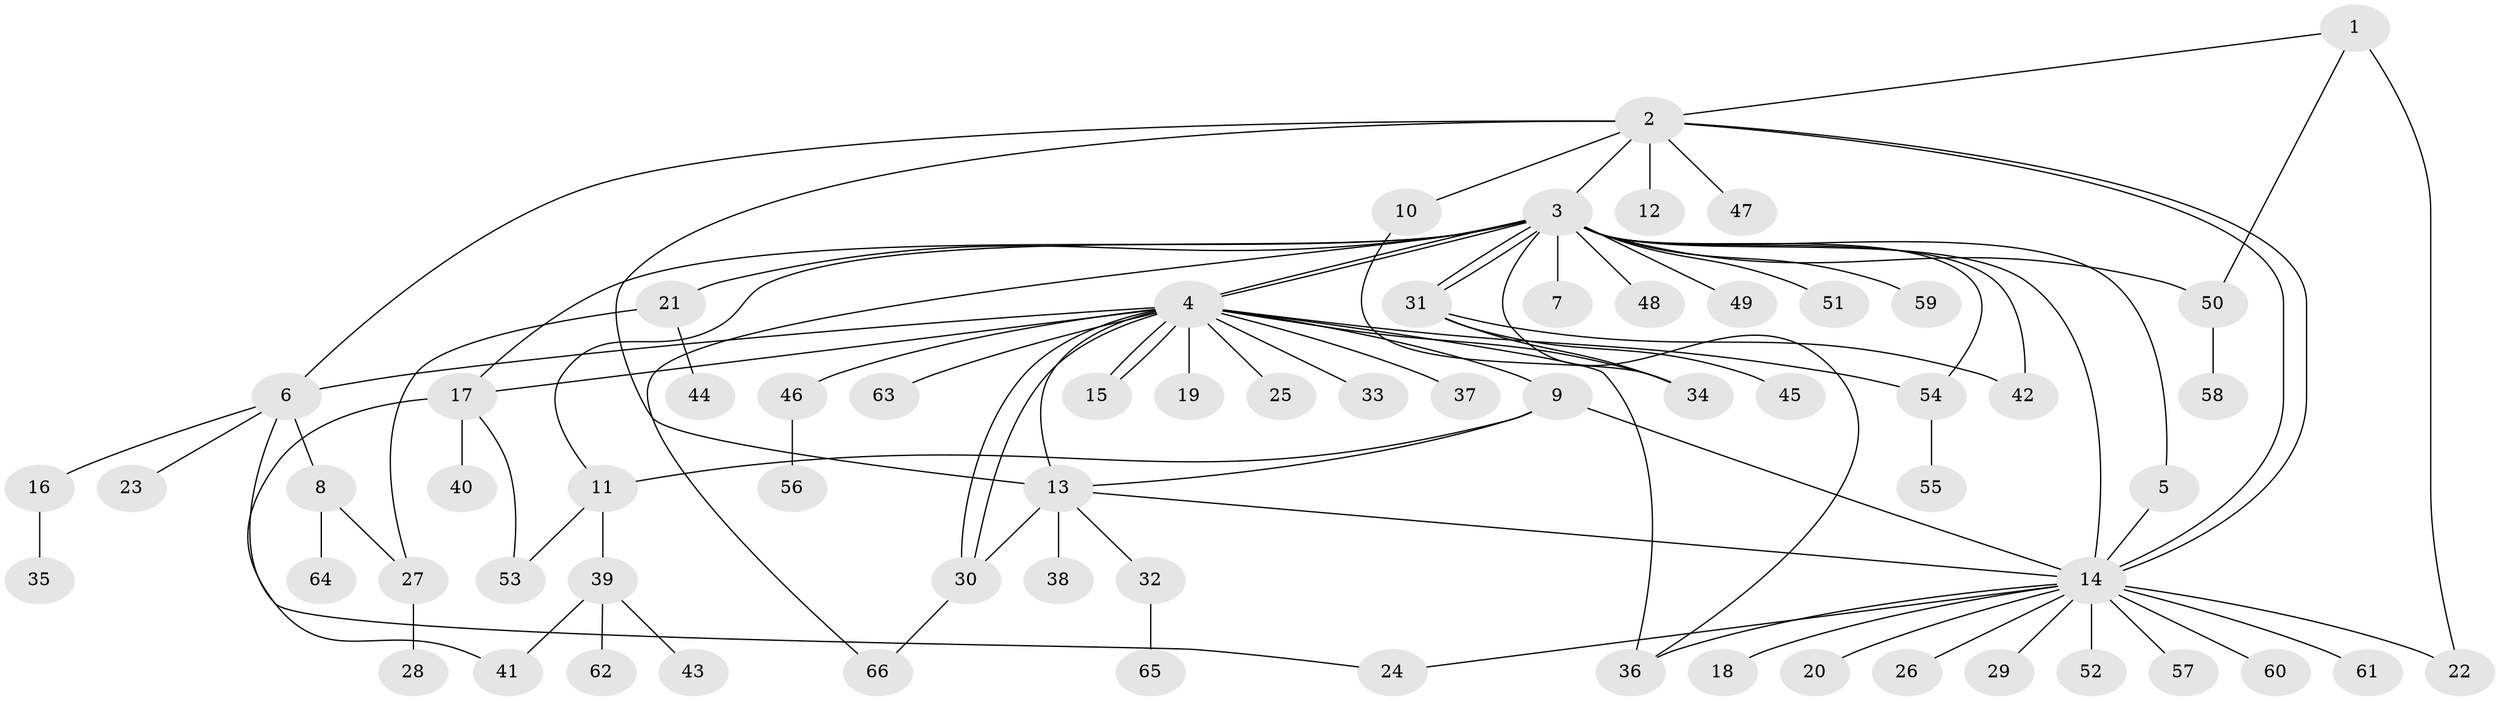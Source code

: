 // coarse degree distribution, {3: 0.12121212121212122, 11: 0.030303030303030304, 10: 0.030303030303030304, 13: 0.030303030303030304, 1: 0.5151515151515151, 2: 0.18181818181818182, 6: 0.030303030303030304, 15: 0.030303030303030304, 4: 0.030303030303030304}
// Generated by graph-tools (version 1.1) at 2025/18/03/04/25 18:18:19]
// undirected, 66 vertices, 93 edges
graph export_dot {
graph [start="1"]
  node [color=gray90,style=filled];
  1;
  2;
  3;
  4;
  5;
  6;
  7;
  8;
  9;
  10;
  11;
  12;
  13;
  14;
  15;
  16;
  17;
  18;
  19;
  20;
  21;
  22;
  23;
  24;
  25;
  26;
  27;
  28;
  29;
  30;
  31;
  32;
  33;
  34;
  35;
  36;
  37;
  38;
  39;
  40;
  41;
  42;
  43;
  44;
  45;
  46;
  47;
  48;
  49;
  50;
  51;
  52;
  53;
  54;
  55;
  56;
  57;
  58;
  59;
  60;
  61;
  62;
  63;
  64;
  65;
  66;
  1 -- 2;
  1 -- 22;
  1 -- 50;
  2 -- 3;
  2 -- 6;
  2 -- 10;
  2 -- 12;
  2 -- 13;
  2 -- 14;
  2 -- 14;
  2 -- 47;
  3 -- 4;
  3 -- 4;
  3 -- 5;
  3 -- 7;
  3 -- 11;
  3 -- 14;
  3 -- 17;
  3 -- 21;
  3 -- 31;
  3 -- 31;
  3 -- 36;
  3 -- 42;
  3 -- 48;
  3 -- 49;
  3 -- 50;
  3 -- 51;
  3 -- 54;
  3 -- 59;
  3 -- 66;
  4 -- 6;
  4 -- 9;
  4 -- 13;
  4 -- 15;
  4 -- 15;
  4 -- 17;
  4 -- 19;
  4 -- 25;
  4 -- 30;
  4 -- 30;
  4 -- 33;
  4 -- 34;
  4 -- 36;
  4 -- 37;
  4 -- 46;
  4 -- 54;
  4 -- 63;
  5 -- 14;
  6 -- 8;
  6 -- 16;
  6 -- 23;
  6 -- 24;
  8 -- 27;
  8 -- 64;
  9 -- 11;
  9 -- 13;
  9 -- 14;
  10 -- 34;
  11 -- 39;
  11 -- 53;
  13 -- 14;
  13 -- 30;
  13 -- 32;
  13 -- 38;
  14 -- 18;
  14 -- 20;
  14 -- 22;
  14 -- 24;
  14 -- 26;
  14 -- 29;
  14 -- 36;
  14 -- 52;
  14 -- 57;
  14 -- 60;
  14 -- 61;
  16 -- 35;
  17 -- 40;
  17 -- 41;
  17 -- 53;
  21 -- 27;
  21 -- 44;
  27 -- 28;
  30 -- 66;
  31 -- 34;
  31 -- 42;
  31 -- 45;
  32 -- 65;
  39 -- 41;
  39 -- 43;
  39 -- 62;
  46 -- 56;
  50 -- 58;
  54 -- 55;
}
